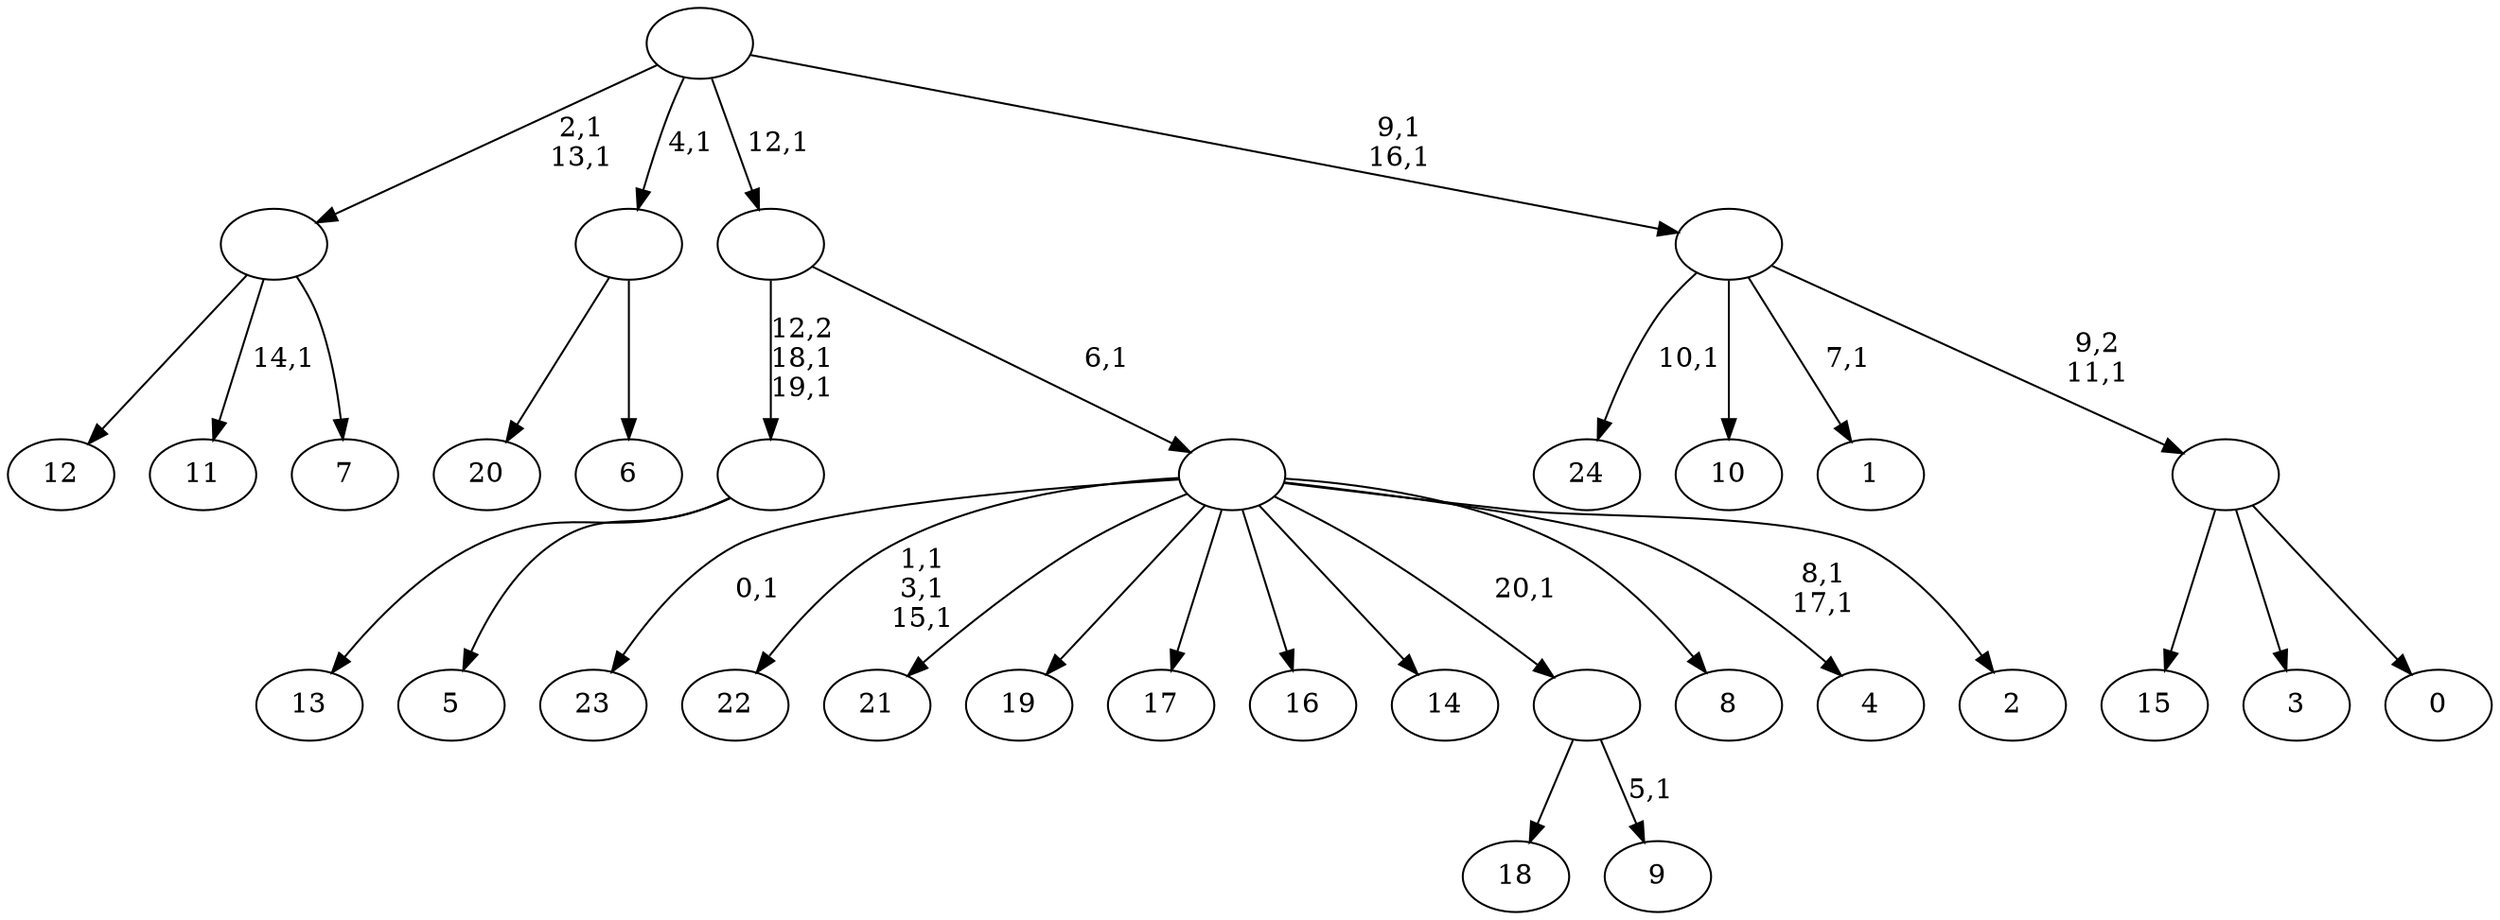 digraph T {
	46 [label="24"]
	44 [label="23"]
	42 [label="22"]
	38 [label="21"]
	37 [label="20"]
	36 [label="19"]
	35 [label="18"]
	34 [label="17"]
	33 [label="16"]
	32 [label="15"]
	31 [label="14"]
	30 [label="13"]
	29 [label="12"]
	28 [label="11"]
	26 [label="10"]
	25 [label="9"]
	23 [label=""]
	22 [label="8"]
	21 [label="7"]
	20 [label=""]
	18 [label="6"]
	17 [label=""]
	16 [label="5"]
	15 [label=""]
	13 [label="4"]
	10 [label="3"]
	9 [label="2"]
	8 [label=""]
	7 [label=""]
	6 [label="1"]
	4 [label="0"]
	3 [label=""]
	2 [label=""]
	0 [label=""]
	23 -> 25 [label="5,1"]
	23 -> 35 [label=""]
	20 -> 28 [label="14,1"]
	20 -> 29 [label=""]
	20 -> 21 [label=""]
	17 -> 37 [label=""]
	17 -> 18 [label=""]
	15 -> 30 [label=""]
	15 -> 16 [label=""]
	8 -> 13 [label="8,1\n17,1"]
	8 -> 42 [label="1,1\n3,1\n15,1"]
	8 -> 44 [label="0,1"]
	8 -> 38 [label=""]
	8 -> 36 [label=""]
	8 -> 34 [label=""]
	8 -> 33 [label=""]
	8 -> 31 [label=""]
	8 -> 23 [label="20,1"]
	8 -> 22 [label=""]
	8 -> 9 [label=""]
	7 -> 15 [label="12,2\n18,1\n19,1"]
	7 -> 8 [label="6,1"]
	3 -> 32 [label=""]
	3 -> 10 [label=""]
	3 -> 4 [label=""]
	2 -> 6 [label="7,1"]
	2 -> 46 [label="10,1"]
	2 -> 26 [label=""]
	2 -> 3 [label="9,2\n11,1"]
	0 -> 2 [label="9,1\n16,1"]
	0 -> 20 [label="2,1\n13,1"]
	0 -> 17 [label="4,1"]
	0 -> 7 [label="12,1"]
}

